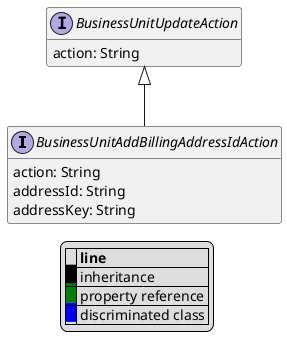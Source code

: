 @startuml

hide empty fields
hide empty methods
legend
|= |= line |
|<back:black>   </back>| inheritance |
|<back:green>   </back>| property reference |
|<back:blue>   </back>| discriminated class |
endlegend
interface BusinessUnitAddBillingAddressIdAction [[BusinessUnitAddBillingAddressIdAction.svg]] extends BusinessUnitUpdateAction {
    action: String
    addressId: String
    addressKey: String
}
interface BusinessUnitUpdateAction [[BusinessUnitUpdateAction.svg]]  {
    action: String
}





@enduml
